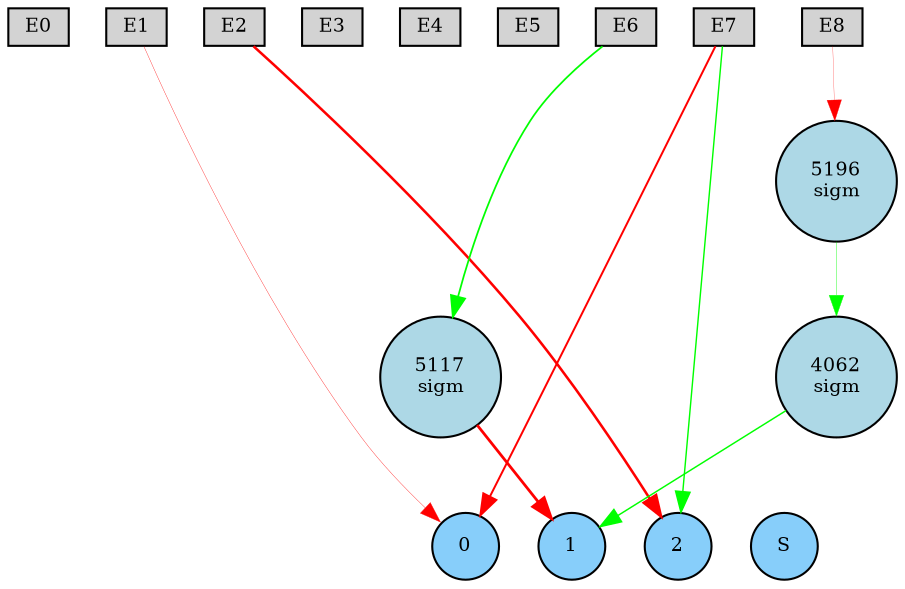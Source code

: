digraph {
	node [fontsize=9 height=0.2 shape=circle width=0.2]
	subgraph inputs {
		node [shape=box style=filled]
		rank=source
		E0 [fillcolor=lightgray]
		E1 [fillcolor=lightgray]
		E0 -> E1 [style=invis]
		E2 [fillcolor=lightgray]
		E1 -> E2 [style=invis]
		E3 [fillcolor=lightgray]
		E2 -> E3 [style=invis]
		E4 [fillcolor=lightgray]
		E3 -> E4 [style=invis]
		E5 [fillcolor=lightgray]
		E4 -> E5 [style=invis]
		E6 [fillcolor=lightgray]
		E5 -> E6 [style=invis]
		E7 [fillcolor=lightgray]
		E6 -> E7 [style=invis]
		E8 [fillcolor=lightgray]
		E7 -> E8 [style=invis]
	}
	subgraph outputs {
		node [style=filled]
		rank=sink
		0 [fillcolor=lightskyblue fontsize=9 height=0.2 shape=circle width=0.2]
		1 [fillcolor=lightskyblue fontsize=9 height=0.2 shape=circle width=0.2]
		0 -> 1 [style=invis]
		2 [fillcolor=lightskyblue fontsize=9 height=0.2 shape=circle width=0.2]
		1 -> 2 [style=invis]
		S [fillcolor=lightskyblue fontsize=9 height=0.2 shape=circle width=0.2]
		2 -> S [style=invis]
	}
	5196 [label="5196
sigm" fillcolor=lightblue style=filled]
	5117 [label="5117
sigm" fillcolor=lightblue style=filled]
	4062 [label="4062
sigm" fillcolor=lightblue style=filled]
	E7 -> 0 [color=red penwidth=0.9531356966098256 style=solid]
	E2 -> 2 [color=red penwidth=1.22751308806571 style=solid]
	4062 -> 1 [color=green penwidth=0.7014049201327058 style=solid]
	E7 -> 2 [color=green penwidth=0.6831700000998576 style=solid]
	E6 -> 5117 [color=green penwidth=0.8396714315738805 style=solid]
	5117 -> 1 [color=red penwidth=1.3276258462071926 style=solid]
	E8 -> 5196 [color=red penwidth=0.11805274264214938 style=solid]
	5196 -> 4062 [color=green penwidth=0.19184819712143278 style=solid]
	E1 -> 0 [color=red penwidth=0.16488245123583767 style=solid]
}
